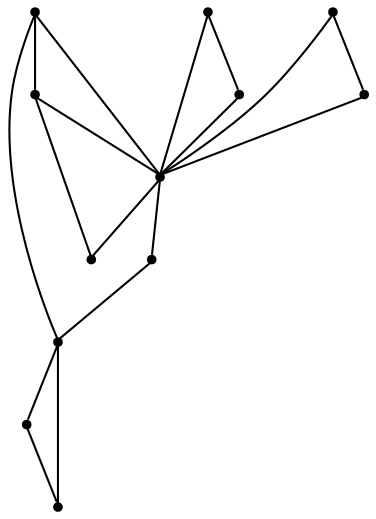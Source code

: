 graph {
  node [shape=point,comment="{\"directed\":false,\"doi\":\"10.1007/978-3-540-24595-7_24\",\"figure\":\"1 (1)\"}"]

  v0 [pos="816.0809593023255,373.9888827006023"]
  v1 [pos="745.2011264534883,373.9888827006023"]
  v2 [pos="745.2011264534883,303.12229792277026"]
  v3 [pos="674.3212300145349,444.8512077331544"]
  v4 [pos="319.9261673328488,586.584758758545"]
  v5 [pos="603.4413971656977,373.9888827006023"]
  v6 [pos="603.4413971656977,444.8512077331544"]
  v7 [pos="603.4413971656977,515.7181104024253"]
  v8 [pos="532.5657453670058,515.7181104024253"]
  v9 [pos="461.6858648255814,515.7181104024253"]
  v10 [pos="390.8060319767442,515.7181104024253"]
  v11 [pos="249.0463265352471,586.584758758545"]

  v0 -- v2 [id="-1",pos="816.0809593023255,373.9888827006023 816.0809593023256,675.1681327819825 816.0809593023256,675.1681327819825 816.0809593023256,675.1681327819825 195.88644394985465,675.1681327819825 195.88644394985465,675.1681327819825 195.88644394985465,675.1681327819825 195.88644394985465,303.12223434448254 195.88644394985465,303.12223434448254 195.88644394985465,303.12223434448254 745.2011264534883,303.12229792277026 745.2011264534883,303.12229792277026 745.2011264534883,303.12229792277026"]
  v1 -- v0 [id="-2",pos="745.2011264534883,373.9888827006023 816.0809593023255,373.9888827006023 816.0809593023255,373.9888827006023 816.0809593023255,373.9888827006023"]
  v11 -- v6 [id="-3",pos="249.0463265352471,586.584758758545 249.04631858648256,444.85146204630547 249.04631858648256,444.85146204630547 249.04631858648256,444.85146204630547 603.4413971656977,444.8512077331544 603.4413971656977,444.8512077331544 603.4413971656977,444.8512077331544"]
  v11 -- v4 [id="-4",pos="249.0463265352471,586.584758758545 319.9261673328488,586.584758758545 319.9261673328488,586.584758758545 319.9261673328488,586.584758758545"]
  v10 -- v6 [id="-5",pos="390.8060319767442,515.7181104024253 389.78083212209305,452.10981369018566 389.78083212209305,452.10981369018566 389.78083212209305,452.10981369018566 603.4413971656977,444.8512077331544 603.4413971656977,444.8512077331544 603.4413971656977,444.8512077331544"]
  v10 -- v9 [id="-6",pos="390.8060319767442,515.7181104024253 461.6858648255814,515.7181104024253 461.6858648255814,515.7181104024253 461.6858648255814,515.7181104024253"]
  v8 -- v6 [id="-7",pos="532.5657453670058,515.7181104024253 532.3240234375,459.9556287129721 532.3240234375,459.9556287129721 532.3240234375,459.9556287129721 603.4413971656977,444.8512077331544 603.4413971656977,444.8512077331544 603.4413971656977,444.8512077331544"]
  v8 -- v7 [id="-8",pos="532.5657453670058,515.7181104024253 603.4413971656977,515.7181104024253 603.4413971656977,515.7181104024253 603.4413971656977,515.7181104024253"]
  v9 -- v6 [id="-9",pos="461.6858648255814,515.7181104024253 461.70672238372094,456.03055953979504 461.70672238372094,456.03055953979504 461.70672238372094,456.03055953979504 603.4413971656977,444.8512077331544 603.4413971656977,444.8512077331544 603.4413971656977,444.8512077331544"]
  v4 -- v6 [id="-10",pos="319.9261673328488,586.584758758545 319.60112645348835,448.60130945841485 319.60112645348835,448.60130945841485 319.60112645348835,448.60130945841485 603.4413971656977,444.8512077331544 603.4413971656977,444.8512077331544 603.4413971656977,444.8512077331544"]
  v7 -- v6 [id="-11",pos="603.4413971656977,515.7181104024253 603.4413971656977,444.8512077331544 603.4413971656977,444.8512077331544 603.4413971656977,444.8512077331544"]
  v6 -- v5 [id="-12",pos="603.4413971656977,444.8512077331544 603.4413971656977,373.9888827006023 603.4413971656977,373.9888827006023 603.4413971656977,373.9888827006023"]
  v6 -- v3 [id="-13",pos="603.4413971656977,444.8512077331544 674.3212300145349,444.8512077331544 674.3212300145349,444.8512077331544 674.3212300145349,444.8512077331544"]
  v5 -- v1 [id="-14",pos="603.4413971656977,373.9888827006023 745.2011264534883,373.9888827006023 745.2011264534883,373.9888827006023 745.2011264534883,373.9888827006023"]
  v4 -- v3 [id="-15",pos="319.9261673328488,586.584758758545 674.3212936046511,586.584758758545 674.3212936046511,586.584758758545 674.3212936046511,586.584758758545 674.3212300145349,444.8512077331544 674.3212300145349,444.8512077331544 674.3212300145349,444.8512077331544"]
  v11 -- v1 [id="-16",pos="249.0463265352471,586.584758758545 249.04631858648256,639.7346814473472 249.04631858648256,639.7346814473472 249.04631858648256,639.7346814473472 745.2011264534883,639.7346814473472 745.2011264534883,639.7346814473472 745.2011264534883,639.7346814473472 745.2011264534883,373.9888827006023 745.2011264534883,373.9888827006023 745.2011264534883,373.9888827006023"]
  v1 -- v2 [id="-17",pos="745.2011264534883,373.9888827006023 745.2011264534883,303.12229792277026 745.2011264534883,303.12229792277026 745.2011264534883,303.12229792277026"]
}